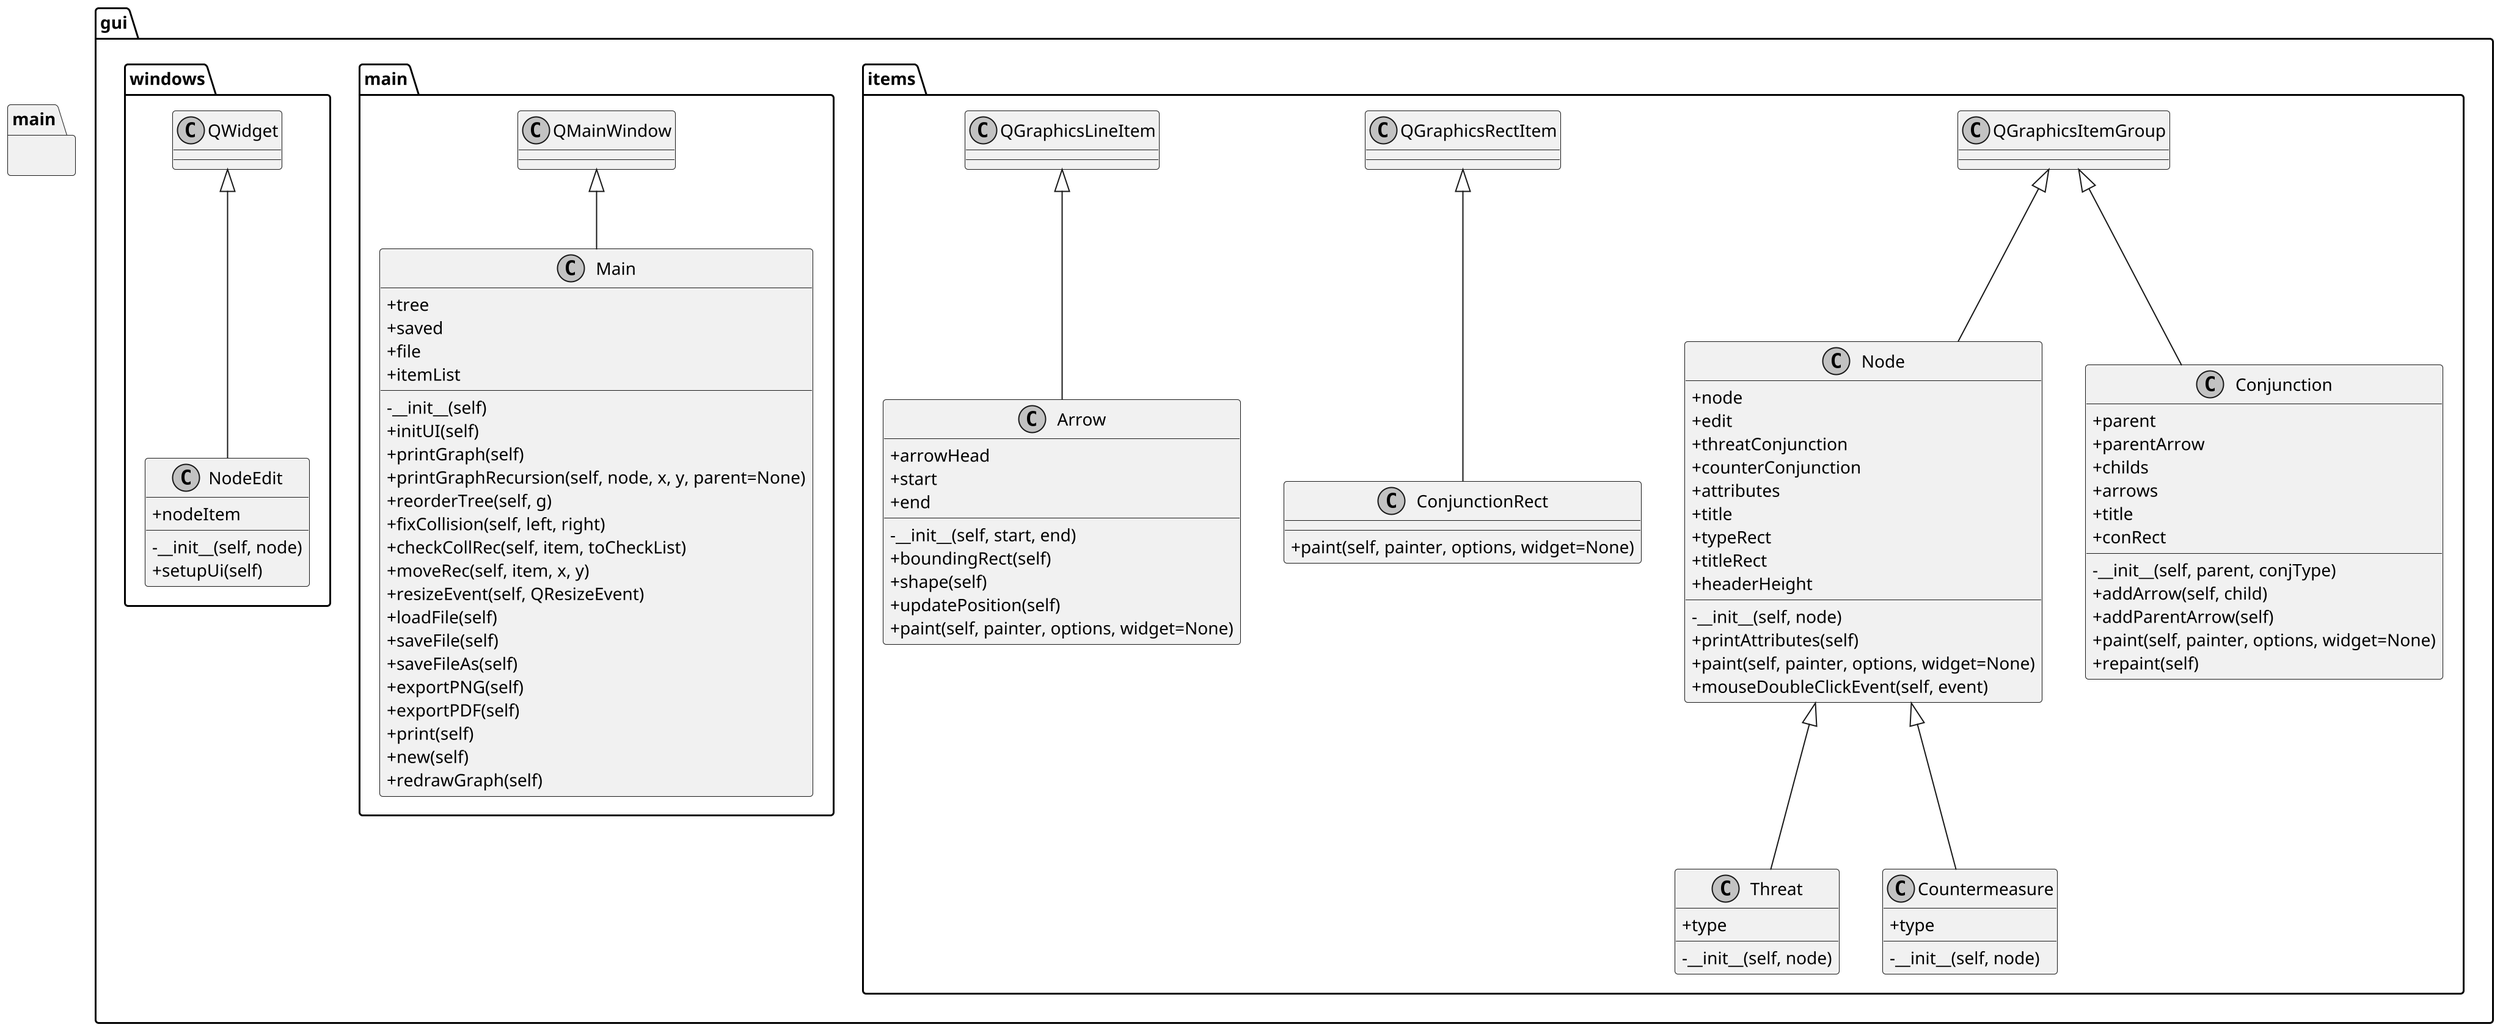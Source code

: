 @startuml
skinparam monochrome true
skinparam classAttributeIconSize 0
scale 2

namespace gui {
  namespace items {
    QGraphicsItemGroup <|-- Node
    class Node {
      +node
      +edit
      +threatConjunction
      +counterConjunction
      +attributes
      +title
      +typeRect
      +titleRect
      +headerHeight
      -__init__(self, node)
      +printAttributes(self)
      +paint(self, painter, options, widget=None)
      +mouseDoubleClickEvent(self, event)
    }

    Node <|-- Threat
    class Threat {
      +type
      -__init__(self, node)
    }

    Node <|-- Countermeasure
    class Countermeasure {
      +type
      -__init__(self, node)
    }

    QGraphicsItemGroup <|-- Conjunction
    class Conjunction {
      +parent
      +parentArrow
      +childs
      +arrows
      +title
      +conRect
      -__init__(self, parent, conjType)
      +addArrow(self, child)
      +addParentArrow(self)
      +paint(self, painter, options, widget=None)
      +repaint(self)
    }

    QGraphicsRectItem <|-- ConjunctionRect
    class ConjunctionRect {
      +paint(self, painter, options, widget=None)
    }

    QGraphicsLineItem <|-- Arrow
    class Arrow {
      +arrowHead
      +start
      +end
      -__init__(self, start, end)
      +boundingRect(self)
      +shape(self)
      +updatePosition(self)
      +paint(self, painter, options, widget=None)
    }

  }
  namespace main {
    QMainWindow <|-- Main
    class Main {
      +tree
      +saved
      +file
      +itemList
      -__init__(self)
      +initUI(self)
      +printGraph(self)
      +printGraphRecursion(self, node, x, y, parent=None)
      +reorderTree(self, g)
      +fixCollision(self, left, right)
      +checkCollRec(self, item, toCheckList)
      +moveRec(self, item, x, y)
      +resizeEvent(self, QResizeEvent)
      +loadFile(self)
      +saveFile(self)
      +saveFileAs(self)
      +exportPNG(self)
      +exportPDF(self)
      +print(self)
      +new(self)
      +redrawGraph(self)
    }

  }
  namespace windows {
    QWidget <|-- NodeEdit
    class NodeEdit {
      +nodeItem
      -__init__(self, node)
      +setupUi(self)
    }

  }
}
namespace main {
}
@enduml
